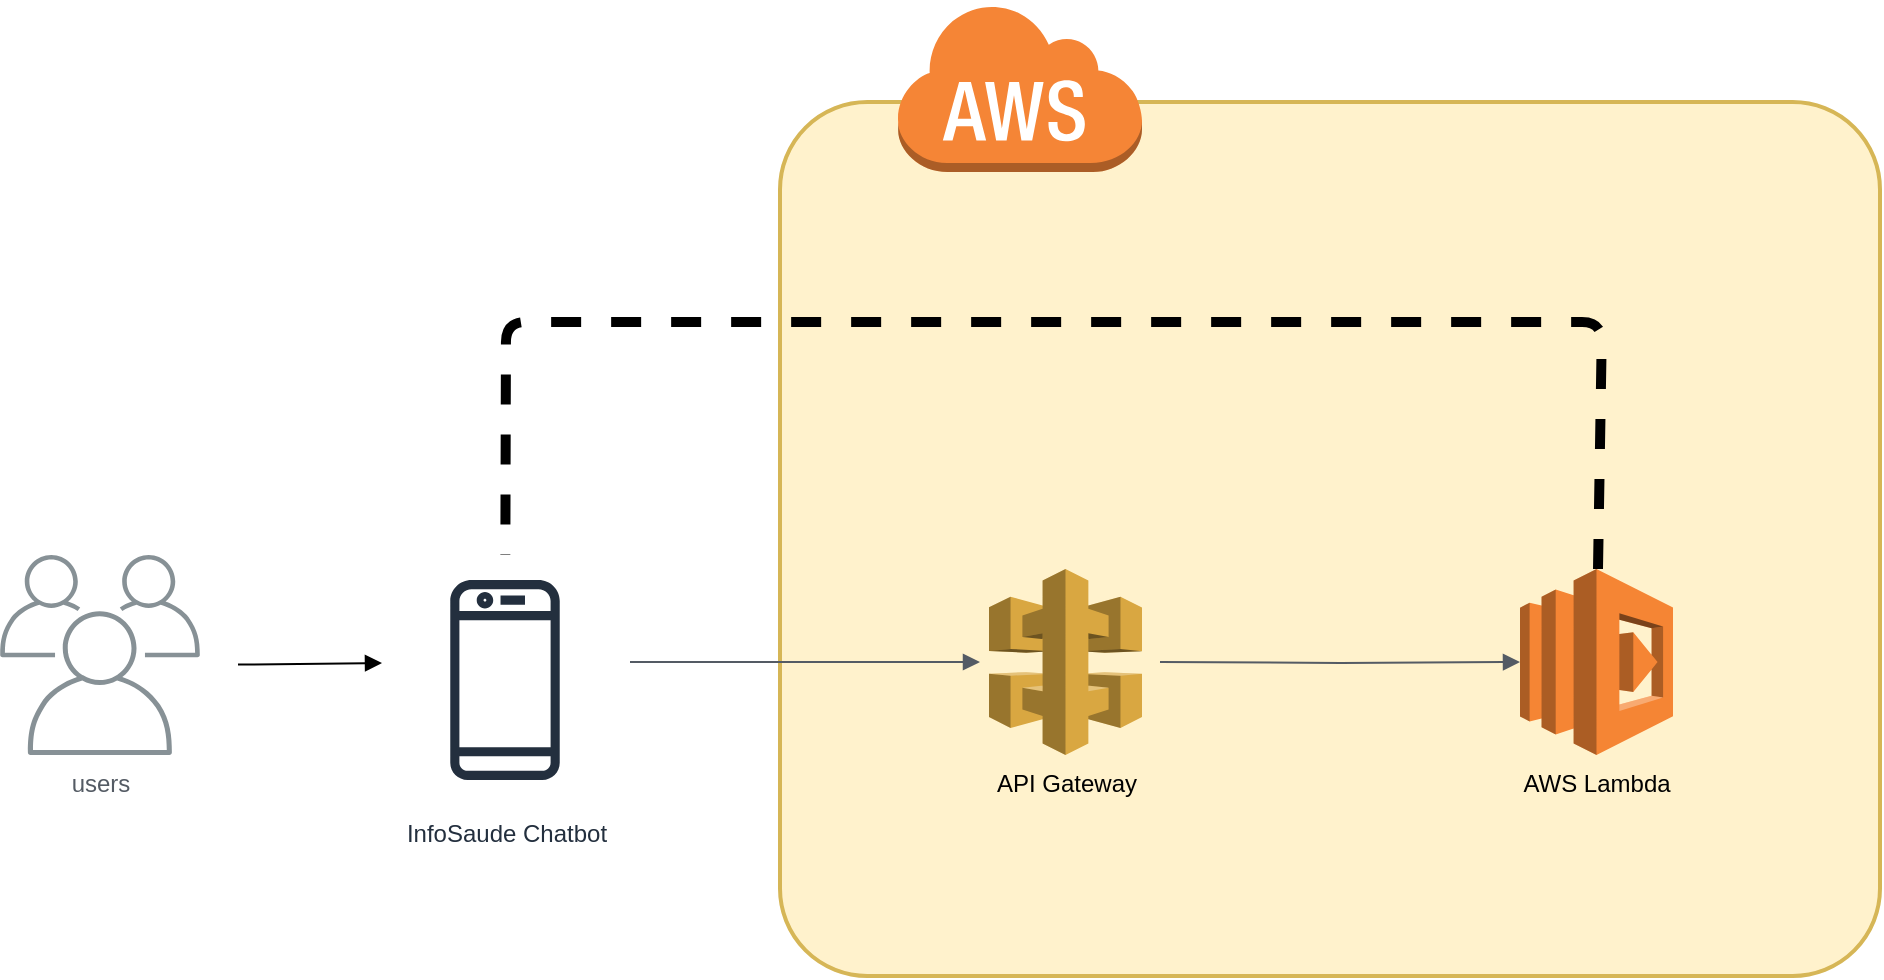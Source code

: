 <mxfile version="10.6.7" type="github"><diagram id="ngsqzXJjW2YruIKa2hZV" name="Page-1"><mxGraphModel dx="2361" dy="834" grid="1" gridSize="10" guides="1" tooltips="1" connect="1" arrows="1" fold="1" page="1" pageScale="1" pageWidth="827" pageHeight="1169" math="0" shadow="0"><root><mxCell id="0"/><mxCell id="1" parent="0"/><mxCell id="DzHwZR6dp3LOGzeKjYlv-31" value="InfoSaude Chatbot&lt;br&gt;&lt;br&gt;" style="outlineConnect=0;fontColor=#232F3E;gradientColor=none;strokeColor=#232F3E;fillColor=#ffffff;dashed=0;verticalLabelPosition=bottom;verticalAlign=top;align=center;html=1;fontSize=12;fontStyle=0;aspect=fixed;shape=mxgraph.aws4.resourceIcon;resIcon=mxgraph.aws4.mobile_client;" vertex="1" parent="1"><mxGeometry x="70" y="836.5" width="125" height="125" as="geometry"/></mxCell><mxCell id="DzHwZR6dp3LOGzeKjYlv-3" value="" style="endArrow=block;endFill=1;endSize=6;html=1;" edge="1" parent="1"><mxGeometry width="100" relative="1" as="geometry"><mxPoint x="-1.001" y="891.291" as="sourcePoint"/><mxPoint x="71" y="890.5" as="targetPoint"/></mxGeometry></mxCell><mxCell id="DzHwZR6dp3LOGzeKjYlv-4" value="users" style="outlineConnect=0;gradientColor=none;fontColor=#545B64;strokeColor=none;fillColor=#879196;dashed=0;verticalLabelPosition=bottom;verticalAlign=top;align=center;html=1;fontSize=12;fontStyle=0;aspect=fixed;shape=mxgraph.aws4.illustration_users;pointerEvents=1" vertex="1" parent="1"><mxGeometry x="-120" y="836.5" width="100" height="100" as="geometry"/></mxCell><mxCell id="DzHwZR6dp3LOGzeKjYlv-14" value="" style="rounded=1;arcSize=10;dashed=0;strokeColor=#d6b656;fillColor=#fff2cc;strokeWidth=2;" vertex="1" parent="1"><mxGeometry x="270" y="610" width="550" height="437" as="geometry"/></mxCell><mxCell id="DzHwZR6dp3LOGzeKjYlv-15" value="" style="dashed=0;html=1;shape=mxgraph.aws3.cloud;fillColor=#F58536;gradientColor=none;dashed=0;" vertex="1" parent="1"><mxGeometry x="328" y="560" width="123" height="85" as="geometry"/></mxCell><mxCell id="DzHwZR6dp3LOGzeKjYlv-10" value="API Gateway" style="outlineConnect=0;dashed=0;verticalLabelPosition=bottom;verticalAlign=top;align=center;html=1;shape=mxgraph.aws3.api_gateway;fillColor=#D9A741;gradientColor=none;" vertex="1" parent="1"><mxGeometry x="374.5" y="843.5" width="76.5" height="93" as="geometry"/></mxCell><mxCell id="DzHwZR6dp3LOGzeKjYlv-11" value="AWS Lambda" style="outlineConnect=0;dashed=0;verticalLabelPosition=bottom;verticalAlign=top;align=center;html=1;shape=mxgraph.aws3.lambda;fillColor=#F58534;gradientColor=none;" vertex="1" parent="1"><mxGeometry x="640" y="843.5" width="76.5" height="93" as="geometry"/></mxCell><mxCell id="DzHwZR6dp3LOGzeKjYlv-17" value="" style="edgeStyle=orthogonalEdgeStyle;html=1;endArrow=block;elbow=vertical;startArrow=none;endFill=1;strokeColor=#545B64;rounded=0;" edge="1" parent="1" source="DzHwZR6dp3LOGzeKjYlv-31"><mxGeometry width="100" relative="1" as="geometry"><mxPoint x="210" y="890" as="sourcePoint"/><mxPoint x="370" y="890" as="targetPoint"/><Array as="points"><mxPoint x="240" y="890"/><mxPoint x="240" y="890"/></Array></mxGeometry></mxCell><mxCell id="DzHwZR6dp3LOGzeKjYlv-19" value="" style="edgeStyle=orthogonalEdgeStyle;html=1;endArrow=block;elbow=vertical;startArrow=none;endFill=1;strokeColor=#545B64;rounded=0;entryX=0;entryY=0.5;entryDx=0;entryDy=0;entryPerimeter=0;" edge="1" parent="1" target="DzHwZR6dp3LOGzeKjYlv-11"><mxGeometry width="100" relative="1" as="geometry"><mxPoint x="460" y="890" as="sourcePoint"/><mxPoint x="560" y="890" as="targetPoint"/></mxGeometry></mxCell><mxCell id="DzHwZR6dp3LOGzeKjYlv-24" value="" style="endArrow=none;dashed=1;html=1;strokeWidth=5;" edge="1" parent="1" source="DzHwZR6dp3LOGzeKjYlv-11" target="DzHwZR6dp3LOGzeKjYlv-31"><mxGeometry width="50" height="50" relative="1" as="geometry"><mxPoint x="-30" y="1120" as="sourcePoint"/><mxPoint x="180" y="848" as="targetPoint"/><Array as="points"><mxPoint x="681" y="720"/><mxPoint x="133" y="720"/></Array></mxGeometry></mxCell></root></mxGraphModel></diagram></mxfile>